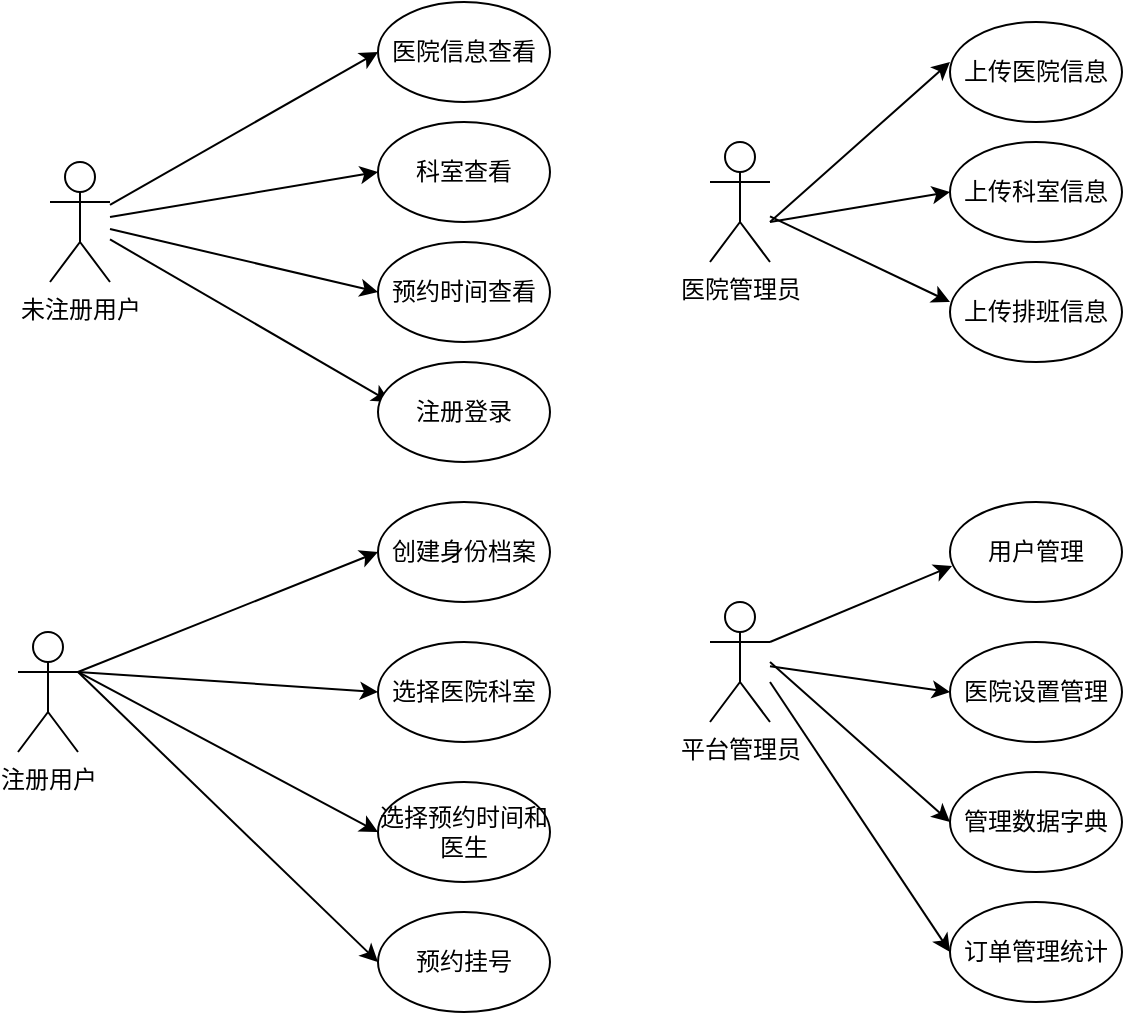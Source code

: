 <mxfile version="21.3.2" type="github">
  <diagram name="第 1 页" id="F0xyDwyME1ExtGgyUF2Y">
    <mxGraphModel dx="1219" dy="829" grid="0" gridSize="10" guides="1" tooltips="1" connect="1" arrows="1" fold="1" page="1" pageScale="1" pageWidth="827" pageHeight="1169" math="0" shadow="0">
      <root>
        <mxCell id="0" />
        <mxCell id="1" parent="0" />
        <mxCell id="9JYBbmjU2PvkGSPOpC-c-3" value="未注册用户" style="shape=umlActor;verticalLabelPosition=bottom;verticalAlign=top;html=1;outlineConnect=0;" vertex="1" parent="1">
          <mxGeometry x="130" y="120" width="30" height="60" as="geometry" />
        </mxCell>
        <mxCell id="9JYBbmjU2PvkGSPOpC-c-6" value="注册用户" style="shape=umlActor;verticalLabelPosition=bottom;verticalAlign=top;html=1;outlineConnect=0;" vertex="1" parent="1">
          <mxGeometry x="114" y="355" width="30" height="60" as="geometry" />
        </mxCell>
        <mxCell id="9JYBbmjU2PvkGSPOpC-c-8" value="医院信息查看" style="ellipse;whiteSpace=wrap;html=1;" vertex="1" parent="1">
          <mxGeometry x="294" y="40" width="86" height="50" as="geometry" />
        </mxCell>
        <mxCell id="9JYBbmjU2PvkGSPOpC-c-9" value="" style="endArrow=classic;html=1;rounded=0;entryX=0;entryY=0.5;entryDx=0;entryDy=0;" edge="1" parent="1" source="9JYBbmjU2PvkGSPOpC-c-3" target="9JYBbmjU2PvkGSPOpC-c-8">
          <mxGeometry width="50" height="50" relative="1" as="geometry">
            <mxPoint x="390" y="450" as="sourcePoint" />
            <mxPoint x="440" y="400" as="targetPoint" />
          </mxGeometry>
        </mxCell>
        <mxCell id="9JYBbmjU2PvkGSPOpC-c-10" value="" style="endArrow=classic;html=1;rounded=0;entryX=0;entryY=0.5;entryDx=0;entryDy=0;" edge="1" parent="1" source="9JYBbmjU2PvkGSPOpC-c-3" target="9JYBbmjU2PvkGSPOpC-c-12">
          <mxGeometry width="50" height="50" relative="1" as="geometry">
            <mxPoint x="390" y="450" as="sourcePoint" />
            <mxPoint x="290" y="130" as="targetPoint" />
          </mxGeometry>
        </mxCell>
        <mxCell id="9JYBbmjU2PvkGSPOpC-c-12" value="科室查看" style="ellipse;whiteSpace=wrap;html=1;" vertex="1" parent="1">
          <mxGeometry x="294" y="100" width="86" height="50" as="geometry" />
        </mxCell>
        <mxCell id="9JYBbmjU2PvkGSPOpC-c-23" value="" style="endArrow=classic;html=1;rounded=0;entryX=0;entryY=0.5;entryDx=0;entryDy=0;" edge="1" parent="1" source="9JYBbmjU2PvkGSPOpC-c-3" target="9JYBbmjU2PvkGSPOpC-c-24">
          <mxGeometry width="50" height="50" relative="1" as="geometry">
            <mxPoint x="390" y="450" as="sourcePoint" />
            <mxPoint x="290" y="190" as="targetPoint" />
          </mxGeometry>
        </mxCell>
        <mxCell id="9JYBbmjU2PvkGSPOpC-c-24" value="预约时间查看" style="ellipse;whiteSpace=wrap;html=1;" vertex="1" parent="1">
          <mxGeometry x="294" y="160" width="86" height="50" as="geometry" />
        </mxCell>
        <mxCell id="9JYBbmjU2PvkGSPOpC-c-25" value="" style="endArrow=classic;html=1;rounded=0;entryX=0.07;entryY=0.4;entryDx=0;entryDy=0;entryPerimeter=0;" edge="1" parent="1" source="9JYBbmjU2PvkGSPOpC-c-3" target="9JYBbmjU2PvkGSPOpC-c-26">
          <mxGeometry width="50" height="50" relative="1" as="geometry">
            <mxPoint x="390" y="450" as="sourcePoint" />
            <mxPoint x="290" y="240" as="targetPoint" />
          </mxGeometry>
        </mxCell>
        <mxCell id="9JYBbmjU2PvkGSPOpC-c-26" value="注册登录" style="ellipse;whiteSpace=wrap;html=1;" vertex="1" parent="1">
          <mxGeometry x="294" y="220" width="86" height="50" as="geometry" />
        </mxCell>
        <mxCell id="9JYBbmjU2PvkGSPOpC-c-28" value="医院管理员" style="shape=umlActor;verticalLabelPosition=bottom;verticalAlign=top;html=1;outlineConnect=0;" vertex="1" parent="1">
          <mxGeometry x="460" y="110" width="30" height="60" as="geometry" />
        </mxCell>
        <mxCell id="9JYBbmjU2PvkGSPOpC-c-29" value="" style="endArrow=classic;html=1;rounded=0;" edge="1" parent="1">
          <mxGeometry width="50" height="50" relative="1" as="geometry">
            <mxPoint x="490" y="150" as="sourcePoint" />
            <mxPoint x="580" y="70" as="targetPoint" />
          </mxGeometry>
        </mxCell>
        <mxCell id="9JYBbmjU2PvkGSPOpC-c-30" value="上传医院信息" style="ellipse;whiteSpace=wrap;html=1;" vertex="1" parent="1">
          <mxGeometry x="580" y="50" width="86" height="50" as="geometry" />
        </mxCell>
        <mxCell id="9JYBbmjU2PvkGSPOpC-c-31" value="" style="endArrow=classic;html=1;rounded=0;entryX=0;entryY=0.5;entryDx=0;entryDy=0;" edge="1" parent="1" target="9JYBbmjU2PvkGSPOpC-c-32">
          <mxGeometry width="50" height="50" relative="1" as="geometry">
            <mxPoint x="490" y="150" as="sourcePoint" />
            <mxPoint x="580" y="120" as="targetPoint" />
          </mxGeometry>
        </mxCell>
        <mxCell id="9JYBbmjU2PvkGSPOpC-c-32" value="上传科室信息" style="ellipse;whiteSpace=wrap;html=1;" vertex="1" parent="1">
          <mxGeometry x="580" y="110" width="86" height="50" as="geometry" />
        </mxCell>
        <mxCell id="9JYBbmjU2PvkGSPOpC-c-35" value="" style="endArrow=classic;html=1;rounded=0;" edge="1" parent="1" source="9JYBbmjU2PvkGSPOpC-c-28">
          <mxGeometry width="50" height="50" relative="1" as="geometry">
            <mxPoint x="500" y="190" as="sourcePoint" />
            <mxPoint x="580" y="190" as="targetPoint" />
          </mxGeometry>
        </mxCell>
        <mxCell id="9JYBbmjU2PvkGSPOpC-c-36" value="上传排班信息" style="ellipse;whiteSpace=wrap;html=1;" vertex="1" parent="1">
          <mxGeometry x="580" y="170" width="86" height="50" as="geometry" />
        </mxCell>
        <mxCell id="9JYBbmjU2PvkGSPOpC-c-38" value="创建身份档案" style="ellipse;whiteSpace=wrap;html=1;" vertex="1" parent="1">
          <mxGeometry x="294" y="290" width="86" height="50" as="geometry" />
        </mxCell>
        <mxCell id="9JYBbmjU2PvkGSPOpC-c-39" value="选择医院科室" style="ellipse;whiteSpace=wrap;html=1;" vertex="1" parent="1">
          <mxGeometry x="294" y="360" width="86" height="50" as="geometry" />
        </mxCell>
        <mxCell id="9JYBbmjU2PvkGSPOpC-c-40" value="选择预约时间和医生" style="ellipse;whiteSpace=wrap;html=1;" vertex="1" parent="1">
          <mxGeometry x="294" y="430" width="86" height="50" as="geometry" />
        </mxCell>
        <mxCell id="9JYBbmjU2PvkGSPOpC-c-42" value="预约挂号" style="ellipse;whiteSpace=wrap;html=1;" vertex="1" parent="1">
          <mxGeometry x="294" y="495" width="86" height="50" as="geometry" />
        </mxCell>
        <mxCell id="9JYBbmjU2PvkGSPOpC-c-43" value="" style="endArrow=classic;html=1;rounded=0;exitX=1;exitY=0.333;exitDx=0;exitDy=0;exitPerimeter=0;entryX=0;entryY=0.5;entryDx=0;entryDy=0;" edge="1" parent="1" source="9JYBbmjU2PvkGSPOpC-c-6" target="9JYBbmjU2PvkGSPOpC-c-38">
          <mxGeometry width="50" height="50" relative="1" as="geometry">
            <mxPoint x="384" y="360" as="sourcePoint" />
            <mxPoint x="434" y="310" as="targetPoint" />
          </mxGeometry>
        </mxCell>
        <mxCell id="9JYBbmjU2PvkGSPOpC-c-44" value="平台管理员" style="shape=umlActor;verticalLabelPosition=bottom;verticalAlign=top;html=1;outlineConnect=0;" vertex="1" parent="1">
          <mxGeometry x="460" y="340" width="30" height="60" as="geometry" />
        </mxCell>
        <mxCell id="9JYBbmjU2PvkGSPOpC-c-45" value="用户管理" style="ellipse;whiteSpace=wrap;html=1;" vertex="1" parent="1">
          <mxGeometry x="580" y="290" width="86" height="50" as="geometry" />
        </mxCell>
        <mxCell id="9JYBbmjU2PvkGSPOpC-c-46" value="医院设置管理" style="ellipse;whiteSpace=wrap;html=1;" vertex="1" parent="1">
          <mxGeometry x="580" y="360" width="86" height="50" as="geometry" />
        </mxCell>
        <mxCell id="9JYBbmjU2PvkGSPOpC-c-47" value="管理数据字典" style="ellipse;whiteSpace=wrap;html=1;" vertex="1" parent="1">
          <mxGeometry x="580" y="425" width="86" height="50" as="geometry" />
        </mxCell>
        <mxCell id="9JYBbmjU2PvkGSPOpC-c-48" value="订单管理统计" style="ellipse;whiteSpace=wrap;html=1;" vertex="1" parent="1">
          <mxGeometry x="580" y="490" width="86" height="50" as="geometry" />
        </mxCell>
        <mxCell id="9JYBbmjU2PvkGSPOpC-c-50" value="" style="endArrow=classic;html=1;rounded=0;exitX=1;exitY=0.333;exitDx=0;exitDy=0;exitPerimeter=0;entryX=0.012;entryY=0.64;entryDx=0;entryDy=0;entryPerimeter=0;" edge="1" parent="1" source="9JYBbmjU2PvkGSPOpC-c-44" target="9JYBbmjU2PvkGSPOpC-c-45">
          <mxGeometry width="50" height="50" relative="1" as="geometry">
            <mxPoint x="330" y="370" as="sourcePoint" />
            <mxPoint x="380" y="320" as="targetPoint" />
          </mxGeometry>
        </mxCell>
        <mxCell id="9JYBbmjU2PvkGSPOpC-c-51" value="" style="endArrow=classic;html=1;rounded=0;entryX=0;entryY=0.5;entryDx=0;entryDy=0;" edge="1" parent="1" source="9JYBbmjU2PvkGSPOpC-c-44" target="9JYBbmjU2PvkGSPOpC-c-46">
          <mxGeometry width="50" height="50" relative="1" as="geometry">
            <mxPoint x="330" y="370" as="sourcePoint" />
            <mxPoint x="380" y="320" as="targetPoint" />
          </mxGeometry>
        </mxCell>
        <mxCell id="9JYBbmjU2PvkGSPOpC-c-52" value="" style="endArrow=classic;html=1;rounded=0;entryX=0;entryY=0.5;entryDx=0;entryDy=0;" edge="1" parent="1" target="9JYBbmjU2PvkGSPOpC-c-47">
          <mxGeometry width="50" height="50" relative="1" as="geometry">
            <mxPoint x="490" y="370" as="sourcePoint" />
            <mxPoint x="380" y="320" as="targetPoint" />
          </mxGeometry>
        </mxCell>
        <mxCell id="9JYBbmjU2PvkGSPOpC-c-53" value="" style="endArrow=classic;html=1;rounded=0;entryX=0;entryY=0.5;entryDx=0;entryDy=0;" edge="1" parent="1" target="9JYBbmjU2PvkGSPOpC-c-48">
          <mxGeometry width="50" height="50" relative="1" as="geometry">
            <mxPoint x="490" y="380" as="sourcePoint" />
            <mxPoint x="380" y="320" as="targetPoint" />
          </mxGeometry>
        </mxCell>
        <mxCell id="9JYBbmjU2PvkGSPOpC-c-54" value="" style="endArrow=classic;html=1;rounded=0;exitX=1;exitY=0.333;exitDx=0;exitDy=0;exitPerimeter=0;entryX=0;entryY=0.5;entryDx=0;entryDy=0;" edge="1" parent="1" source="9JYBbmjU2PvkGSPOpC-c-6" target="9JYBbmjU2PvkGSPOpC-c-39">
          <mxGeometry width="50" height="50" relative="1" as="geometry">
            <mxPoint x="384" y="360" as="sourcePoint" />
            <mxPoint x="434" y="310" as="targetPoint" />
          </mxGeometry>
        </mxCell>
        <mxCell id="9JYBbmjU2PvkGSPOpC-c-55" value="" style="endArrow=classic;html=1;rounded=0;exitX=1;exitY=0.333;exitDx=0;exitDy=0;exitPerimeter=0;entryX=0;entryY=0.5;entryDx=0;entryDy=0;" edge="1" parent="1" source="9JYBbmjU2PvkGSPOpC-c-6" target="9JYBbmjU2PvkGSPOpC-c-40">
          <mxGeometry width="50" height="50" relative="1" as="geometry">
            <mxPoint x="384" y="360" as="sourcePoint" />
            <mxPoint x="434" y="310" as="targetPoint" />
          </mxGeometry>
        </mxCell>
        <mxCell id="9JYBbmjU2PvkGSPOpC-c-56" value="" style="endArrow=classic;html=1;rounded=0;exitX=1;exitY=0.333;exitDx=0;exitDy=0;exitPerimeter=0;entryX=0;entryY=0.5;entryDx=0;entryDy=0;" edge="1" parent="1" source="9JYBbmjU2PvkGSPOpC-c-6" target="9JYBbmjU2PvkGSPOpC-c-42">
          <mxGeometry width="50" height="50" relative="1" as="geometry">
            <mxPoint x="384" y="360" as="sourcePoint" />
            <mxPoint x="434" y="310" as="targetPoint" />
          </mxGeometry>
        </mxCell>
      </root>
    </mxGraphModel>
  </diagram>
</mxfile>
